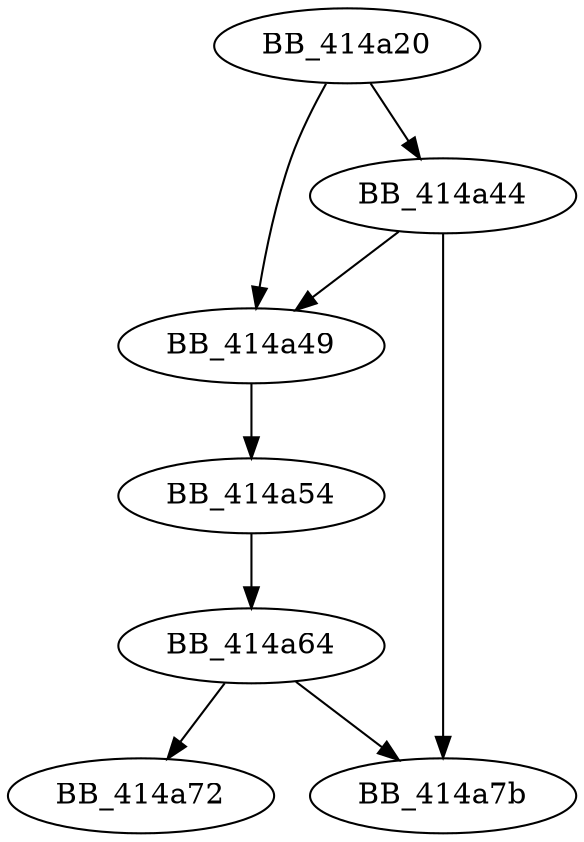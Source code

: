 DiGraph sub_414A20{
BB_414a20->BB_414a44
BB_414a20->BB_414a49
BB_414a44->BB_414a49
BB_414a44->BB_414a7b
BB_414a49->BB_414a54
BB_414a54->BB_414a64
BB_414a64->BB_414a72
BB_414a64->BB_414a7b
}

